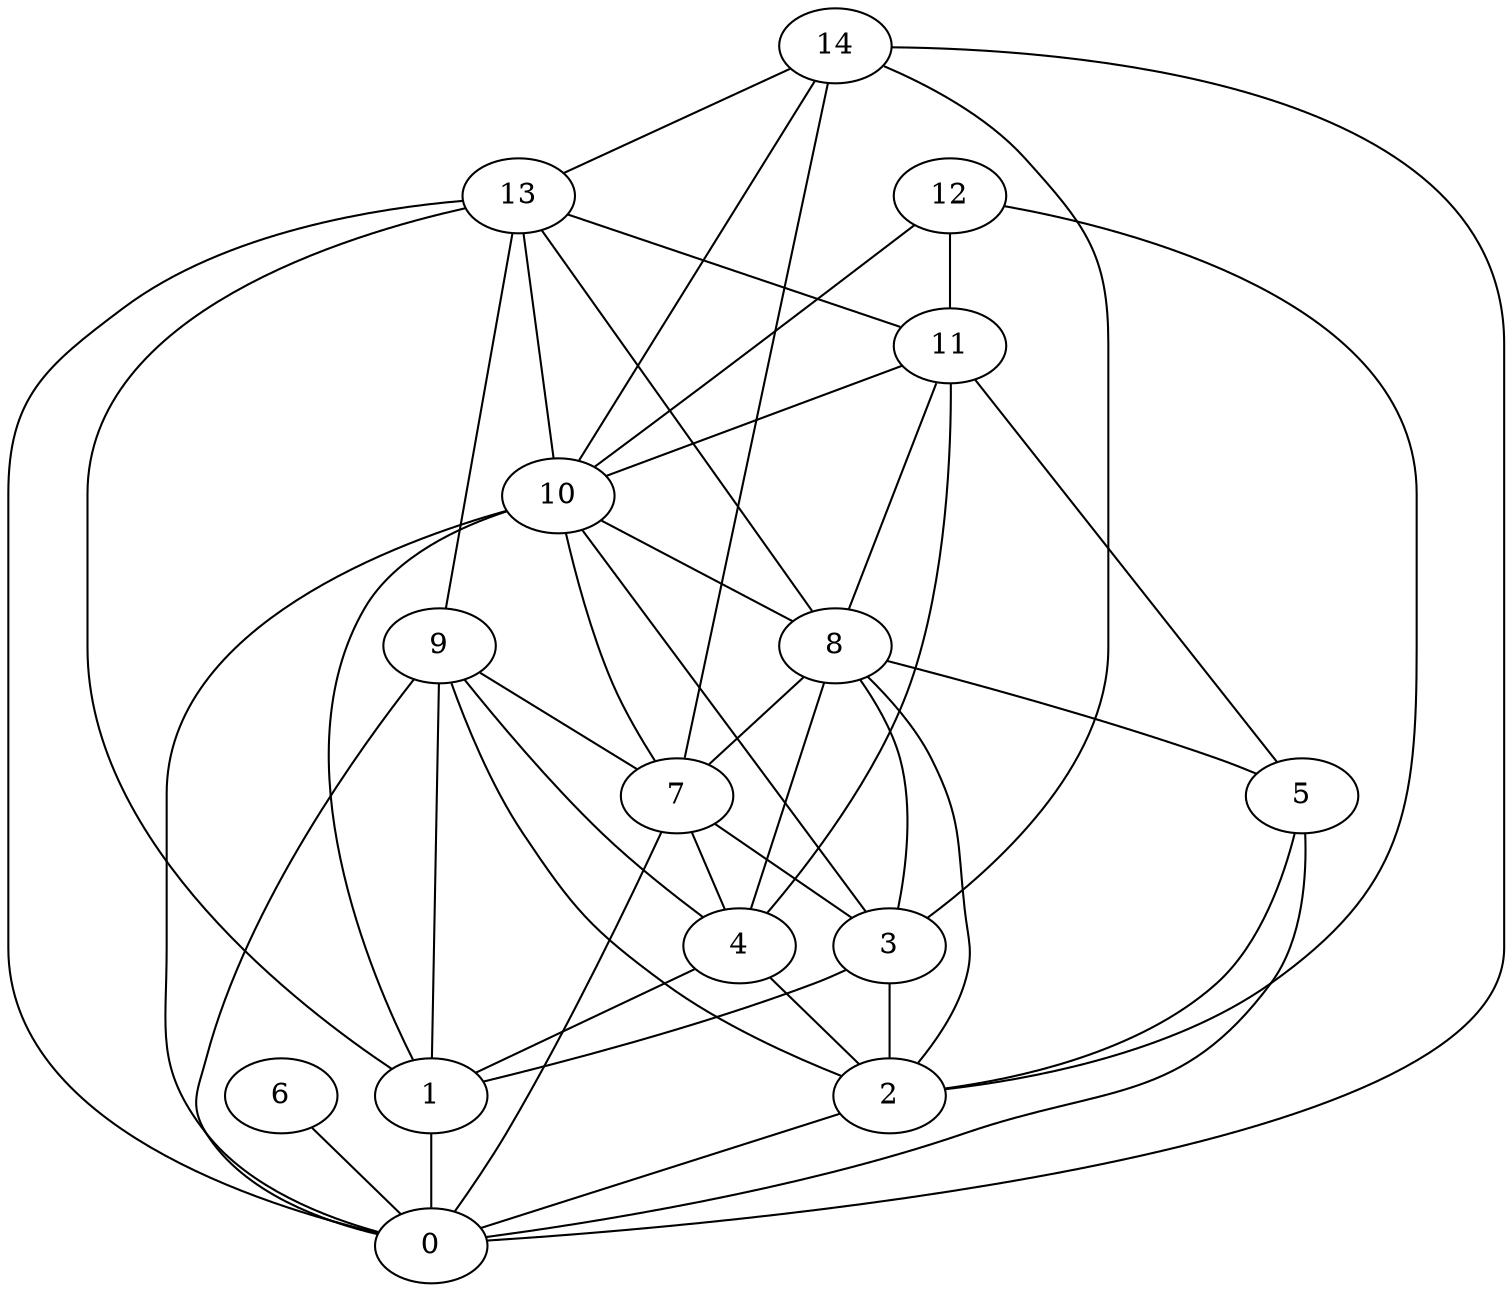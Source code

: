 digraph "sensornet-topology" {
label = "";
rankdir="BT";"0"->"1" [arrowhead = "both"] 
"0"->"2" [arrowhead = "both"] 
"0"->"5" [arrowhead = "both"] 
"0"->"6" [arrowhead = "both"] 
"0"->"7" [arrowhead = "both"] 
"0"->"9" [arrowhead = "both"] 
"0"->"10" [arrowhead = "both"] 
"0"->"13" [arrowhead = "both"] 
"0"->"14" [arrowhead = "both"] 
"1"->"3" [arrowhead = "both"] 
"1"->"4" [arrowhead = "both"] 
"1"->"9" [arrowhead = "both"] 
"1"->"10" [arrowhead = "both"] 
"1"->"13" [arrowhead = "both"] 
"2"->"3" [arrowhead = "both"] 
"2"->"4" [arrowhead = "both"] 
"2"->"5" [arrowhead = "both"] 
"2"->"8" [arrowhead = "both"] 
"2"->"9" [arrowhead = "both"] 
"2"->"12" [arrowhead = "both"] 
"3"->"7" [arrowhead = "both"] 
"3"->"8" [arrowhead = "both"] 
"3"->"10" [arrowhead = "both"] 
"3"->"14" [arrowhead = "both"] 
"4"->"7" [arrowhead = "both"] 
"4"->"8" [arrowhead = "both"] 
"4"->"9" [arrowhead = "both"] 
"4"->"11" [arrowhead = "both"] 
"5"->"8" [arrowhead = "both"] 
"5"->"11" [arrowhead = "both"] 
"7"->"8" [arrowhead = "both"] 
"7"->"9" [arrowhead = "both"] 
"7"->"10" [arrowhead = "both"] 
"7"->"14" [arrowhead = "both"] 
"8"->"10" [arrowhead = "both"] 
"8"->"11" [arrowhead = "both"] 
"8"->"13" [arrowhead = "both"] 
"9"->"13" [arrowhead = "both"] 
"10"->"11" [arrowhead = "both"] 
"10"->"12" [arrowhead = "both"] 
"10"->"13" [arrowhead = "both"] 
"10"->"14" [arrowhead = "both"] 
"11"->"12" [arrowhead = "both"] 
"11"->"13" [arrowhead = "both"] 
"13"->"14" [arrowhead = "both"] 
}